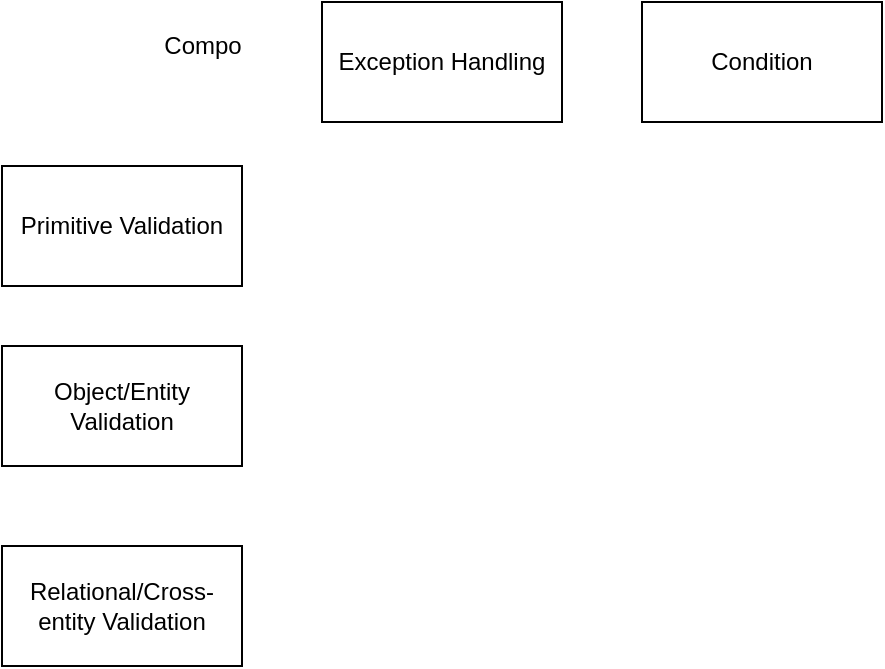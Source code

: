 <mxfile version="26.2.2">
  <diagram name="Page-1" id="KOJLn8sde3Oxl7jEyB1B">
    <mxGraphModel dx="1332" dy="787" grid="1" gridSize="10" guides="1" tooltips="1" connect="1" arrows="1" fold="1" page="1" pageScale="1" pageWidth="827" pageHeight="1169" math="0" shadow="0">
      <root>
        <mxCell id="0" />
        <mxCell id="1" parent="0" />
        <mxCell id="5413DWR2ZLAfhY9BqmON-1" value="Primitive Validation" style="rounded=0;whiteSpace=wrap;html=1;" vertex="1" parent="1">
          <mxGeometry x="120" y="180" width="120" height="60" as="geometry" />
        </mxCell>
        <mxCell id="5413DWR2ZLAfhY9BqmON-2" value="Object/Entity Validation" style="whiteSpace=wrap;html=1;rounded=0;" vertex="1" parent="1">
          <mxGeometry x="120" y="270" width="120" height="60" as="geometry" />
        </mxCell>
        <mxCell id="5413DWR2ZLAfhY9BqmON-4" value="Relational/Cross-entity Validation" style="whiteSpace=wrap;html=1;rounded=0;" vertex="1" parent="1">
          <mxGeometry x="120" y="370" width="120" height="60" as="geometry" />
        </mxCell>
        <mxCell id="5413DWR2ZLAfhY9BqmON-6" value="Exception Handling" style="whiteSpace=wrap;html=1;rounded=0;" vertex="1" parent="1">
          <mxGeometry x="280" y="98" width="120" height="60" as="geometry" />
        </mxCell>
        <mxCell id="5413DWR2ZLAfhY9BqmON-7" value="Condition" style="whiteSpace=wrap;html=1;rounded=0;" vertex="1" parent="1">
          <mxGeometry x="440" y="98" width="120" height="60" as="geometry" />
        </mxCell>
        <mxCell id="5413DWR2ZLAfhY9BqmON-8" value="Compo" style="text;html=1;align=center;verticalAlign=middle;resizable=0;points=[];autosize=1;strokeColor=none;fillColor=none;" vertex="1" parent="1">
          <mxGeometry x="190" y="105" width="60" height="30" as="geometry" />
        </mxCell>
      </root>
    </mxGraphModel>
  </diagram>
</mxfile>
